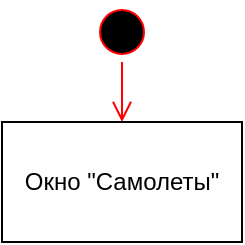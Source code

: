 <mxfile version="22.1.2" type="device">
  <diagram name="Бригадир" id="gbYcg71emGCIpF23BY0E">
    <mxGraphModel dx="1050" dy="629" grid="1" gridSize="10" guides="1" tooltips="1" connect="1" arrows="1" fold="1" page="1" pageScale="1" pageWidth="827" pageHeight="1169" math="0" shadow="0">
      <root>
        <mxCell id="0" />
        <mxCell id="1" parent="0" />
        <mxCell id="B1rNJe0j7EwULdUaKIZM-1" value="" style="ellipse;html=1;shape=startState;fillColor=#000000;strokeColor=#ff0000;" parent="1" vertex="1">
          <mxGeometry x="390" y="40" width="30" height="30" as="geometry" />
        </mxCell>
        <mxCell id="B1rNJe0j7EwULdUaKIZM-2" value="" style="edgeStyle=orthogonalEdgeStyle;html=1;verticalAlign=bottom;endArrow=open;endSize=8;strokeColor=#ff0000;rounded=0;entryX=0.5;entryY=0;entryDx=0;entryDy=0;" parent="1" source="B1rNJe0j7EwULdUaKIZM-1" edge="1" target="KCnsdSnW5oyPsIsuhHRU-5">
          <mxGeometry relative="1" as="geometry">
            <mxPoint x="405" y="110" as="targetPoint" />
          </mxGeometry>
        </mxCell>
        <mxCell id="KCnsdSnW5oyPsIsuhHRU-5" value="Окно &quot;Самолеты&quot;" style="rounded=0;whiteSpace=wrap;html=1;" vertex="1" parent="1">
          <mxGeometry x="345" y="100" width="120" height="60" as="geometry" />
        </mxCell>
      </root>
    </mxGraphModel>
  </diagram>
</mxfile>
